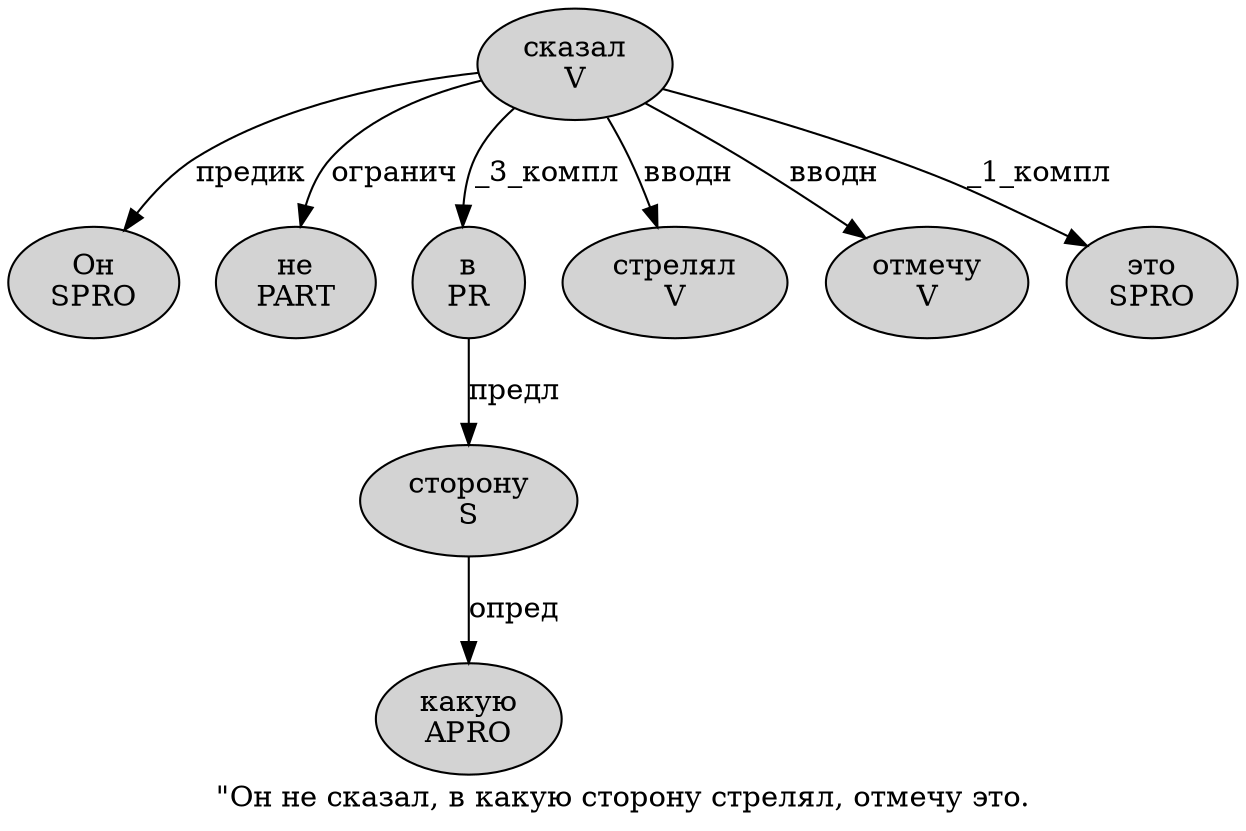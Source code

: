 digraph SENTENCE_1168 {
	graph [label="\"Он не сказал, в какую сторону стрелял, отмечу это."]
	node [style=filled]
		1 [label="Он
SPRO" color="" fillcolor=lightgray penwidth=1 shape=ellipse]
		2 [label="не
PART" color="" fillcolor=lightgray penwidth=1 shape=ellipse]
		3 [label="сказал
V" color="" fillcolor=lightgray penwidth=1 shape=ellipse]
		5 [label="в
PR" color="" fillcolor=lightgray penwidth=1 shape=ellipse]
		6 [label="какую
APRO" color="" fillcolor=lightgray penwidth=1 shape=ellipse]
		7 [label="сторону
S" color="" fillcolor=lightgray penwidth=1 shape=ellipse]
		8 [label="стрелял
V" color="" fillcolor=lightgray penwidth=1 shape=ellipse]
		10 [label="отмечу
V" color="" fillcolor=lightgray penwidth=1 shape=ellipse]
		11 [label="это
SPRO" color="" fillcolor=lightgray penwidth=1 shape=ellipse]
			7 -> 6 [label="опред"]
			3 -> 1 [label="предик"]
			3 -> 2 [label="огранич"]
			3 -> 5 [label="_3_компл"]
			3 -> 8 [label="вводн"]
			3 -> 10 [label="вводн"]
			3 -> 11 [label="_1_компл"]
			5 -> 7 [label="предл"]
}